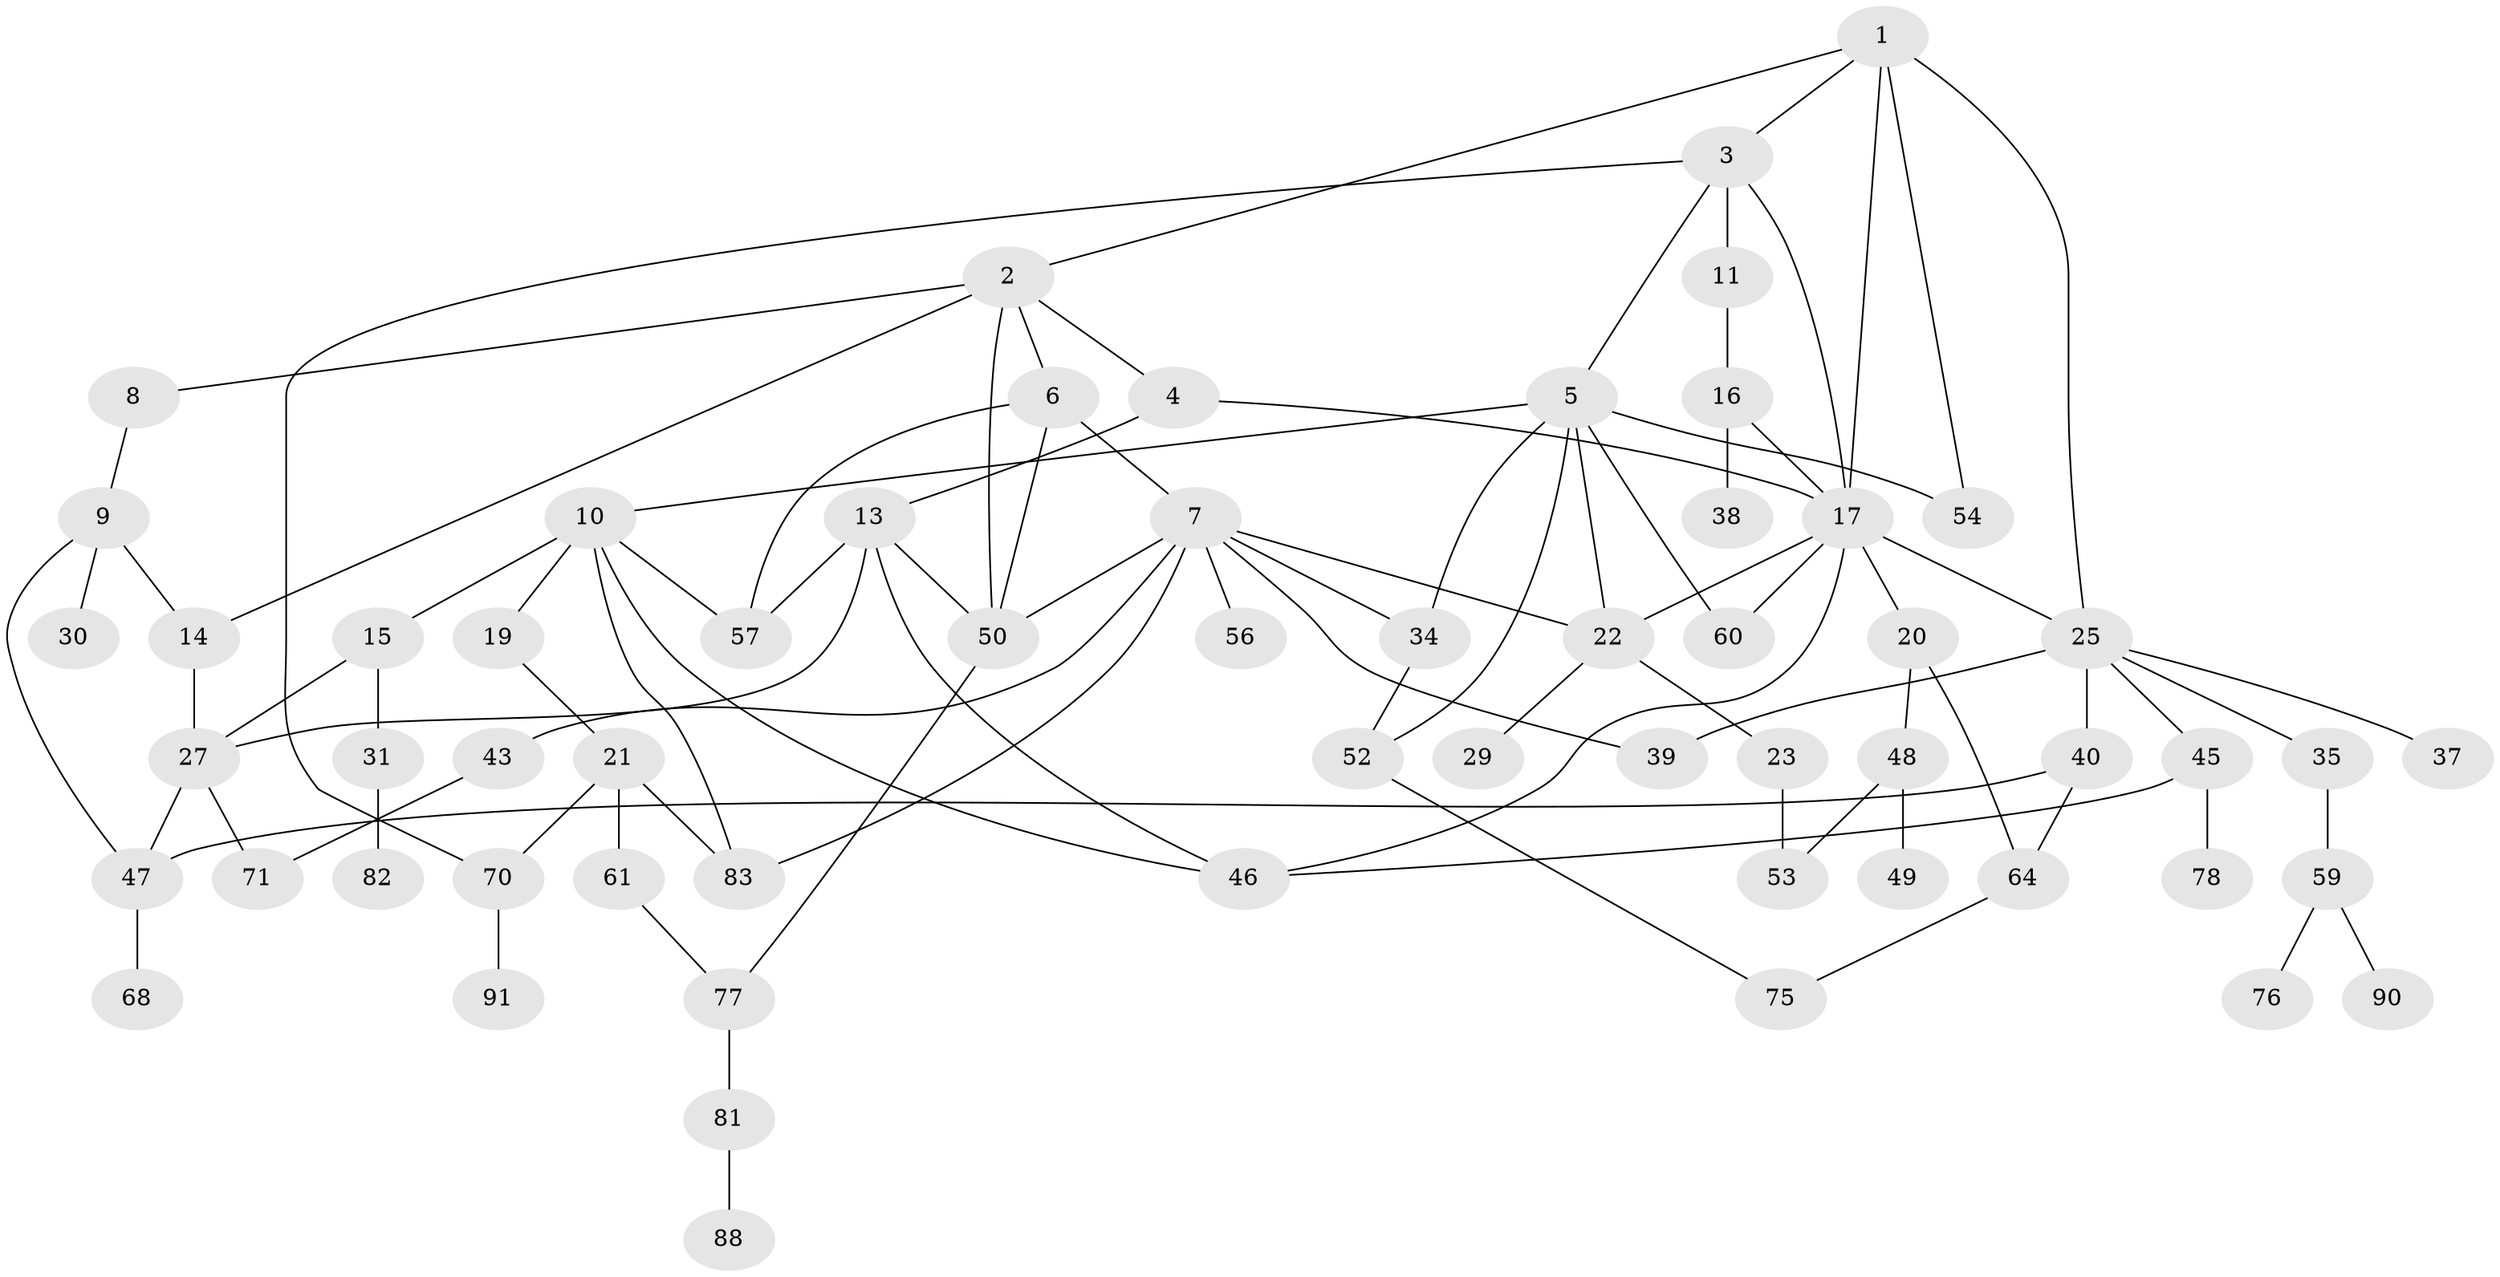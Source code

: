 // Generated by graph-tools (version 1.1) at 2025/51/02/27/25 19:51:40]
// undirected, 61 vertices, 92 edges
graph export_dot {
graph [start="1"]
  node [color=gray90,style=filled];
  1 [super="+86"];
  2 [super="+63"];
  3;
  4 [super="+80"];
  5 [super="+18"];
  6;
  7 [super="+26"];
  8;
  9 [super="+12"];
  10 [super="+32"];
  11 [super="+58"];
  13 [super="+24"];
  14;
  15 [super="+55"];
  16;
  17 [super="+36"];
  19;
  20;
  21 [super="+28"];
  22 [super="+51"];
  23 [super="+42"];
  25 [super="+33"];
  27 [super="+74"];
  29;
  30;
  31;
  34 [super="+65"];
  35;
  37 [super="+41"];
  38;
  39 [super="+62"];
  40 [super="+44"];
  43;
  45 [super="+73"];
  46;
  47 [super="+67"];
  48;
  49 [super="+89"];
  50 [super="+66"];
  52 [super="+84"];
  53 [super="+87"];
  54;
  56;
  57 [super="+79"];
  59 [super="+69"];
  60;
  61;
  64 [super="+85"];
  68;
  70 [super="+72"];
  71;
  75;
  76;
  77 [super="+92"];
  78;
  81;
  82;
  83;
  88;
  90;
  91;
  1 -- 2;
  1 -- 3;
  1 -- 25;
  1 -- 54;
  1 -- 17;
  2 -- 4;
  2 -- 6;
  2 -- 8;
  2 -- 14;
  2 -- 50;
  3 -- 5;
  3 -- 11;
  3 -- 70;
  3 -- 17;
  4 -- 13;
  4 -- 17;
  5 -- 10;
  5 -- 34;
  5 -- 52;
  5 -- 54;
  5 -- 22;
  5 -- 60;
  6 -- 7;
  6 -- 57;
  6 -- 50;
  7 -- 43;
  7 -- 56;
  7 -- 83;
  7 -- 22;
  7 -- 50;
  7 -- 39;
  7 -- 34;
  8 -- 9;
  9 -- 30;
  9 -- 14;
  9 -- 47;
  10 -- 15 [weight=2];
  10 -- 19;
  10 -- 57;
  10 -- 46;
  10 -- 83;
  11 -- 16;
  13 -- 50;
  13 -- 27;
  13 -- 46;
  13 -- 57;
  14 -- 27;
  15 -- 31;
  15 -- 27;
  16 -- 17;
  16 -- 38;
  17 -- 20;
  17 -- 22 [weight=2];
  17 -- 60;
  17 -- 46;
  17 -- 25;
  19 -- 21;
  20 -- 48;
  20 -- 64;
  21 -- 83;
  21 -- 70;
  21 -- 61;
  22 -- 23;
  22 -- 29;
  23 -- 53;
  25 -- 37;
  25 -- 35;
  25 -- 39;
  25 -- 40;
  25 -- 45;
  27 -- 71;
  27 -- 47;
  31 -- 82;
  34 -- 52;
  35 -- 59;
  40 -- 64;
  40 -- 47;
  43 -- 71;
  45 -- 78;
  45 -- 46;
  47 -- 68;
  48 -- 49;
  48 -- 53;
  50 -- 77;
  52 -- 75;
  59 -- 90;
  59 -- 76;
  61 -- 77;
  64 -- 75;
  70 -- 91;
  77 -- 81;
  81 -- 88;
}
